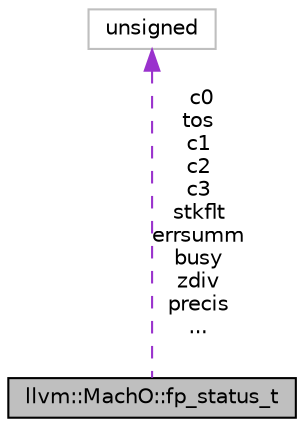 digraph "llvm::MachO::fp_status_t"
{
 // LATEX_PDF_SIZE
  bgcolor="transparent";
  edge [fontname="Helvetica",fontsize="10",labelfontname="Helvetica",labelfontsize="10"];
  node [fontname="Helvetica",fontsize="10",shape=record];
  Node1 [label="llvm::MachO::fp_status_t",height=0.2,width=0.4,color="black", fillcolor="grey75", style="filled", fontcolor="black",tooltip=" "];
  Node2 -> Node1 [dir="back",color="darkorchid3",fontsize="10",style="dashed",label=" c0\ntos\nc1\nc2\nc3\nstkflt\nerrsumm\nbusy\nzdiv\nprecis\n..." ,fontname="Helvetica"];
  Node2 [label="unsigned",height=0.2,width=0.4,color="grey75",tooltip=" "];
}
